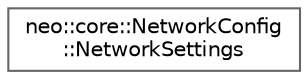 digraph "Graphical Class Hierarchy"
{
 // LATEX_PDF_SIZE
  bgcolor="transparent";
  edge [fontname=Helvetica,fontsize=10,labelfontname=Helvetica,labelfontsize=10];
  node [fontname=Helvetica,fontsize=10,shape=box,height=0.2,width=0.4];
  rankdir="LR";
  Node0 [id="Node000000",label="neo::core::NetworkConfig\l::NetworkSettings",height=0.2,width=0.4,color="grey40", fillcolor="white", style="filled",URL="$structneo_1_1core_1_1_network_config_1_1_network_settings.html",tooltip=" "];
}
